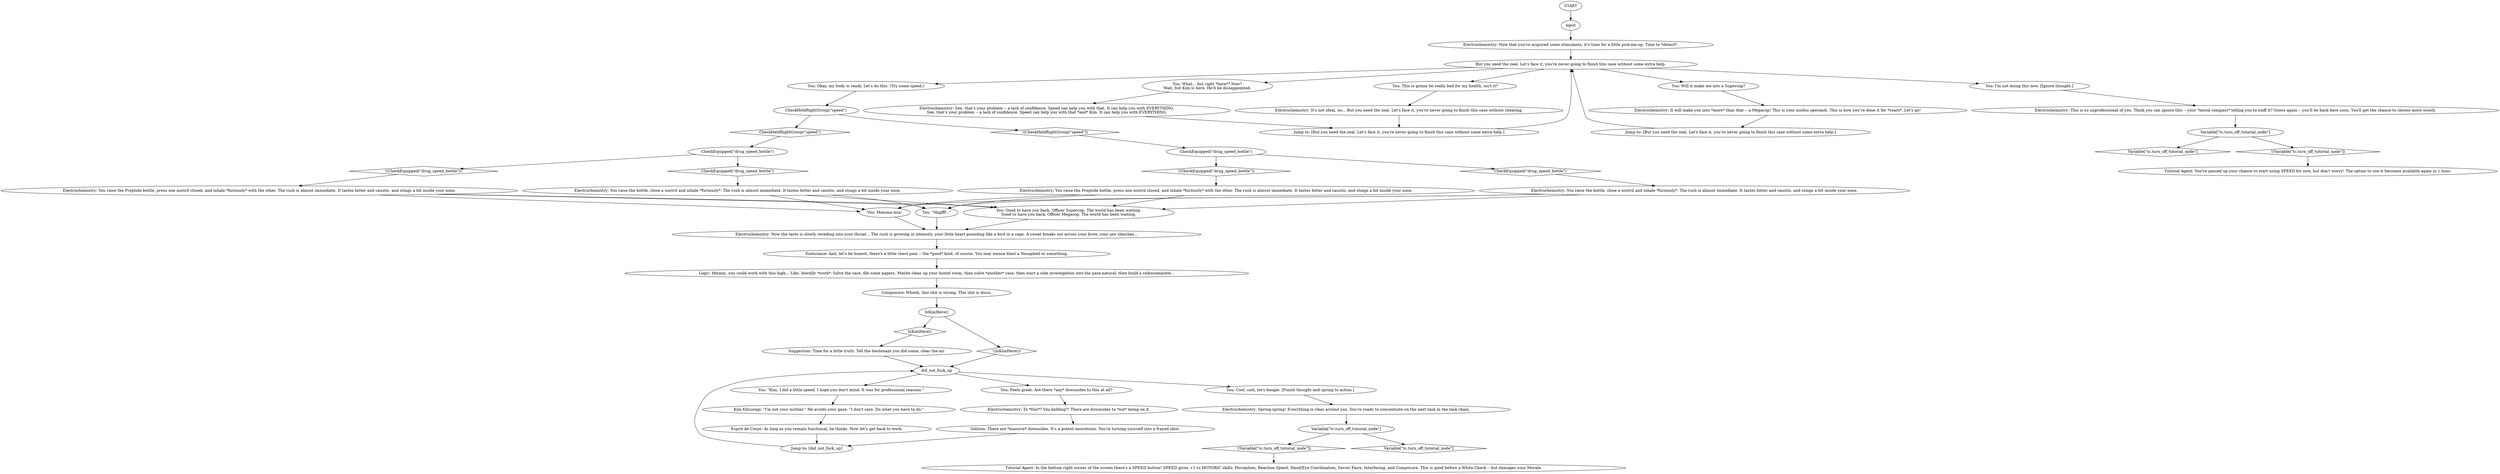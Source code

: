 # INITIATION / SPEED HABIT
# A thought for becoming a speed addict.
# ==================================================
digraph G {
	  0 [label="START"];
	  1 [label="input"];
	  2 [label="CheckHeldRightGroup(\"speed\")"];
	  3 [label="CheckHeldRightGroup(\"speed\")", shape=diamond];
	  4 [label="!(CheckHeldRightGroup(\"speed\"))", shape=diamond];
	  5 [label="Composure: Whooh, this shit is strong. This shit is disco."];
	  6 [label="Variable[\"tc.turn_off_tutorial_node\"]"];
	  7 [label="Variable[\"tc.turn_off_tutorial_node\"]", shape=diamond];
	  8 [label="!(Variable[\"tc.turn_off_tutorial_node\"])", shape=diamond];
	  9 [label="CheckEquipped(\"drug_speed_bottle\")"];
	  10 [label="CheckEquipped(\"drug_speed_bottle\")", shape=diamond];
	  11 [label="!(CheckEquipped(\"drug_speed_bottle\"))", shape=diamond];
	  12 [label="Electrochemistry: You raise the bottle, close a nostril and inhale *furiously*. The rush is almost immediate. It tastes bitter and caustic, and stings a bit inside your nose."];
	  13 [label="You: Okay, my body is ready. Let's do this. (Try some speed.)"];
	  14 [label="Electrochemistry: See, that's your problem -- a lack of confidence. Speed can help you with that. It can help you with EVERYTHING.\nSee, that's your problem -- a lack of confidence. Speed can help you with that *and* Kim. It can help you with EVERYTHING."];
	  15 [label="Electrochemistry: To *this*? You kidding?! There are downsides to *not* being on it."];
	  16 [label="Tutorial Agent: In the bottom right corner of the screen there's a SPEED button! SPEED gives +1 to MOTORIC skills: Perception, Reaction Speed, Hand/Eye Coordination, Savoir Faire, Interfacing, and Composure. This is good before a White Check -- but damages your Morale."];
	  17 [label="Electrochemistry: Spring-spring! Everything is clear around you. You're ready to concentrate on the next task in the task chain."];
	  18 [label="Electrochemistry: You raise the Preptide bottle, press one nostril closed, and inhale *furiously* with the other. The rush is almost immediate. It tastes bitter and caustic, and stings a bit inside your nose."];
	  19 [label="Electrochemistry: It will make you into *more* than that -- a Megacop! This is your modus operandi. This is how you've done it for *years*. Let's go!"];
	  20 [label="Kim Kitsuragi: \"I'm not your mother.\" He avoids your gaze. \"I don't care. Do what you have to do.\""];
	  21 [label="You: Mamma mia!"];
	  22 [label="But you need the zeal. Let's face it, you're never going to finish this case without some extra help."];
	  23 [label="You: This is gonna be really bad for my health, isn't it?"];
	  24 [label="Electrochemistry: You raise the bottle, close a nostril and inhale *furiously*. The rush is almost immediate. It tastes bitter and caustic, and stings a bit inside your nose."];
	  25 [label="Electrochemistry: You raise the Preptide bottle, press one nostril closed, and inhale *furiously* with the other. The rush is almost immediate. It tastes bitter and caustic, and stings a bit inside your nose."];
	  26 [label="Electrochemistry: This is so unprofessional of you. Think you can ignore this -- your *moral compass* telling you to sniff it? Guess again -- you'll be back here soon. You'll get the chance to choose more wisely."];
	  27 [label="Jump to: [But you need the zeal. Let's face it, you're never going to finish this case without some extra help.]"];
	  28 [label="Electrochemistry: Now that you've acquired some stimulants, it's time for a little pick-me-up. Time to *detect*."];
	  29 [label="You: Will it make me into a Supercop?"];
	  30 [label="You: \"Kim, I did a little speed. I hope you don't mind. It was for professional reasons.\""];
	  31 [label="Tutorial Agent: You've passed up your chance to start using SPEED for now, but don't worry! The option to use it becomes available again in 1 hour."];
	  32 [label="Electrochemistry: It's not ideal, no... But you need the zeal. Let's face it, you're never going to finish this case without cheating."];
	  33 [label="did_not_fuck_up"];
	  34 [label="You: \"Hngfff...\""];
	  35 [label="You: Feels great. Are there *any* downsides to this at all?"];
	  36 [label="Jump to: [did_not_fuck_up]"];
	  37 [label="Variable[\"tc.turn_off_tutorial_node\"]"];
	  38 [label="Variable[\"tc.turn_off_tutorial_node\"]", shape=diamond];
	  39 [label="!(Variable[\"tc.turn_off_tutorial_node\"])", shape=diamond];
	  40 [label="CheckEquipped(\"drug_speed_bottle\")"];
	  41 [label="CheckEquipped(\"drug_speed_bottle\")", shape=diamond];
	  42 [label="!(CheckEquipped(\"drug_speed_bottle\"))", shape=diamond];
	  43 [label="You: What... but right *here*? Now?\nWait, but Kim is here. He'll be dissappointed."];
	  44 [label="Esprit de Corps: As long as you remain functional, he thinks. Now let's get back to work."];
	  45 [label="Suggestion: Time for a little truth. Tell the lieutenant you did some, clear the air."];
	  46 [label="You: I'm not doing this now. [Ignore thought.]"];
	  47 [label="Logic: Hmmm, you could work with this high... Like, literally *work*: Solve the case, file some papers. Maybe clean up your hostel room, then solve *another* case, then start a side investigation into the para-natural, then build a radiocomputer..."];
	  48 [label="You: Cool, cool, let's boogie. [Finish thought and spring to action.]"];
	  49 [label="Electrochemistry: Now the taste is slowly receding into your throat... The rush is growing in intensity, your little heart pounding like a bird in a cage. A sweat breaks out across your brow, your jaw clenches..."];
	  50 [label="Endurance: And, let's be honest, there's a little chest pain -- the *good* kind, of course. You may wanna blast a Nosaphed or something."];
	  52 [label="Volition: There are *massive* downsides. It's a potent neurotoxin. You're turning yourself into a frayed idiot."];
	  53 [label="Jump to: [But you need the zeal. Let's face it, you're never going to finish this case without some extra help.]"];
	  54 [label="IsKimHere()"];
	  55 [label="IsKimHere()", shape=diamond];
	  56 [label="!(IsKimHere())", shape=diamond];
	  57 [label="You: Good to have you back, Officer Supercop. The world has been waiting.\nGood to have you back, Officer Megacop. The world has been waiting."];
	  0 -> 1
	  1 -> 28
	  2 -> 3
	  2 -> 4
	  3 -> 40
	  4 -> 9
	  5 -> 54
	  6 -> 8
	  6 -> 7
	  8 -> 31
	  9 -> 10
	  9 -> 11
	  10 -> 12
	  11 -> 18
	  12 -> 57
	  12 -> 34
	  12 -> 21
	  13 -> 2
	  14 -> 53
	  15 -> 52
	  17 -> 37
	  18 -> 57
	  18 -> 34
	  18 -> 21
	  19 -> 27
	  20 -> 44
	  21 -> 49
	  22 -> 43
	  22 -> 13
	  22 -> 46
	  22 -> 23
	  22 -> 29
	  23 -> 32
	  24 -> 57
	  24 -> 34
	  24 -> 21
	  25 -> 57
	  25 -> 34
	  25 -> 21
	  26 -> 6
	  27 -> 22
	  28 -> 22
	  29 -> 19
	  30 -> 20
	  32 -> 53
	  33 -> 48
	  33 -> 35
	  33 -> 30
	  34 -> 49
	  35 -> 15
	  36 -> 33
	  37 -> 38
	  37 -> 39
	  39 -> 16
	  40 -> 41
	  40 -> 42
	  41 -> 24
	  42 -> 25
	  43 -> 14
	  44 -> 36
	  45 -> 33
	  46 -> 26
	  47 -> 5
	  48 -> 17
	  49 -> 50
	  50 -> 47
	  52 -> 36
	  53 -> 22
	  54 -> 56
	  54 -> 55
	  55 -> 45
	  56 -> 33
	  57 -> 49
}

